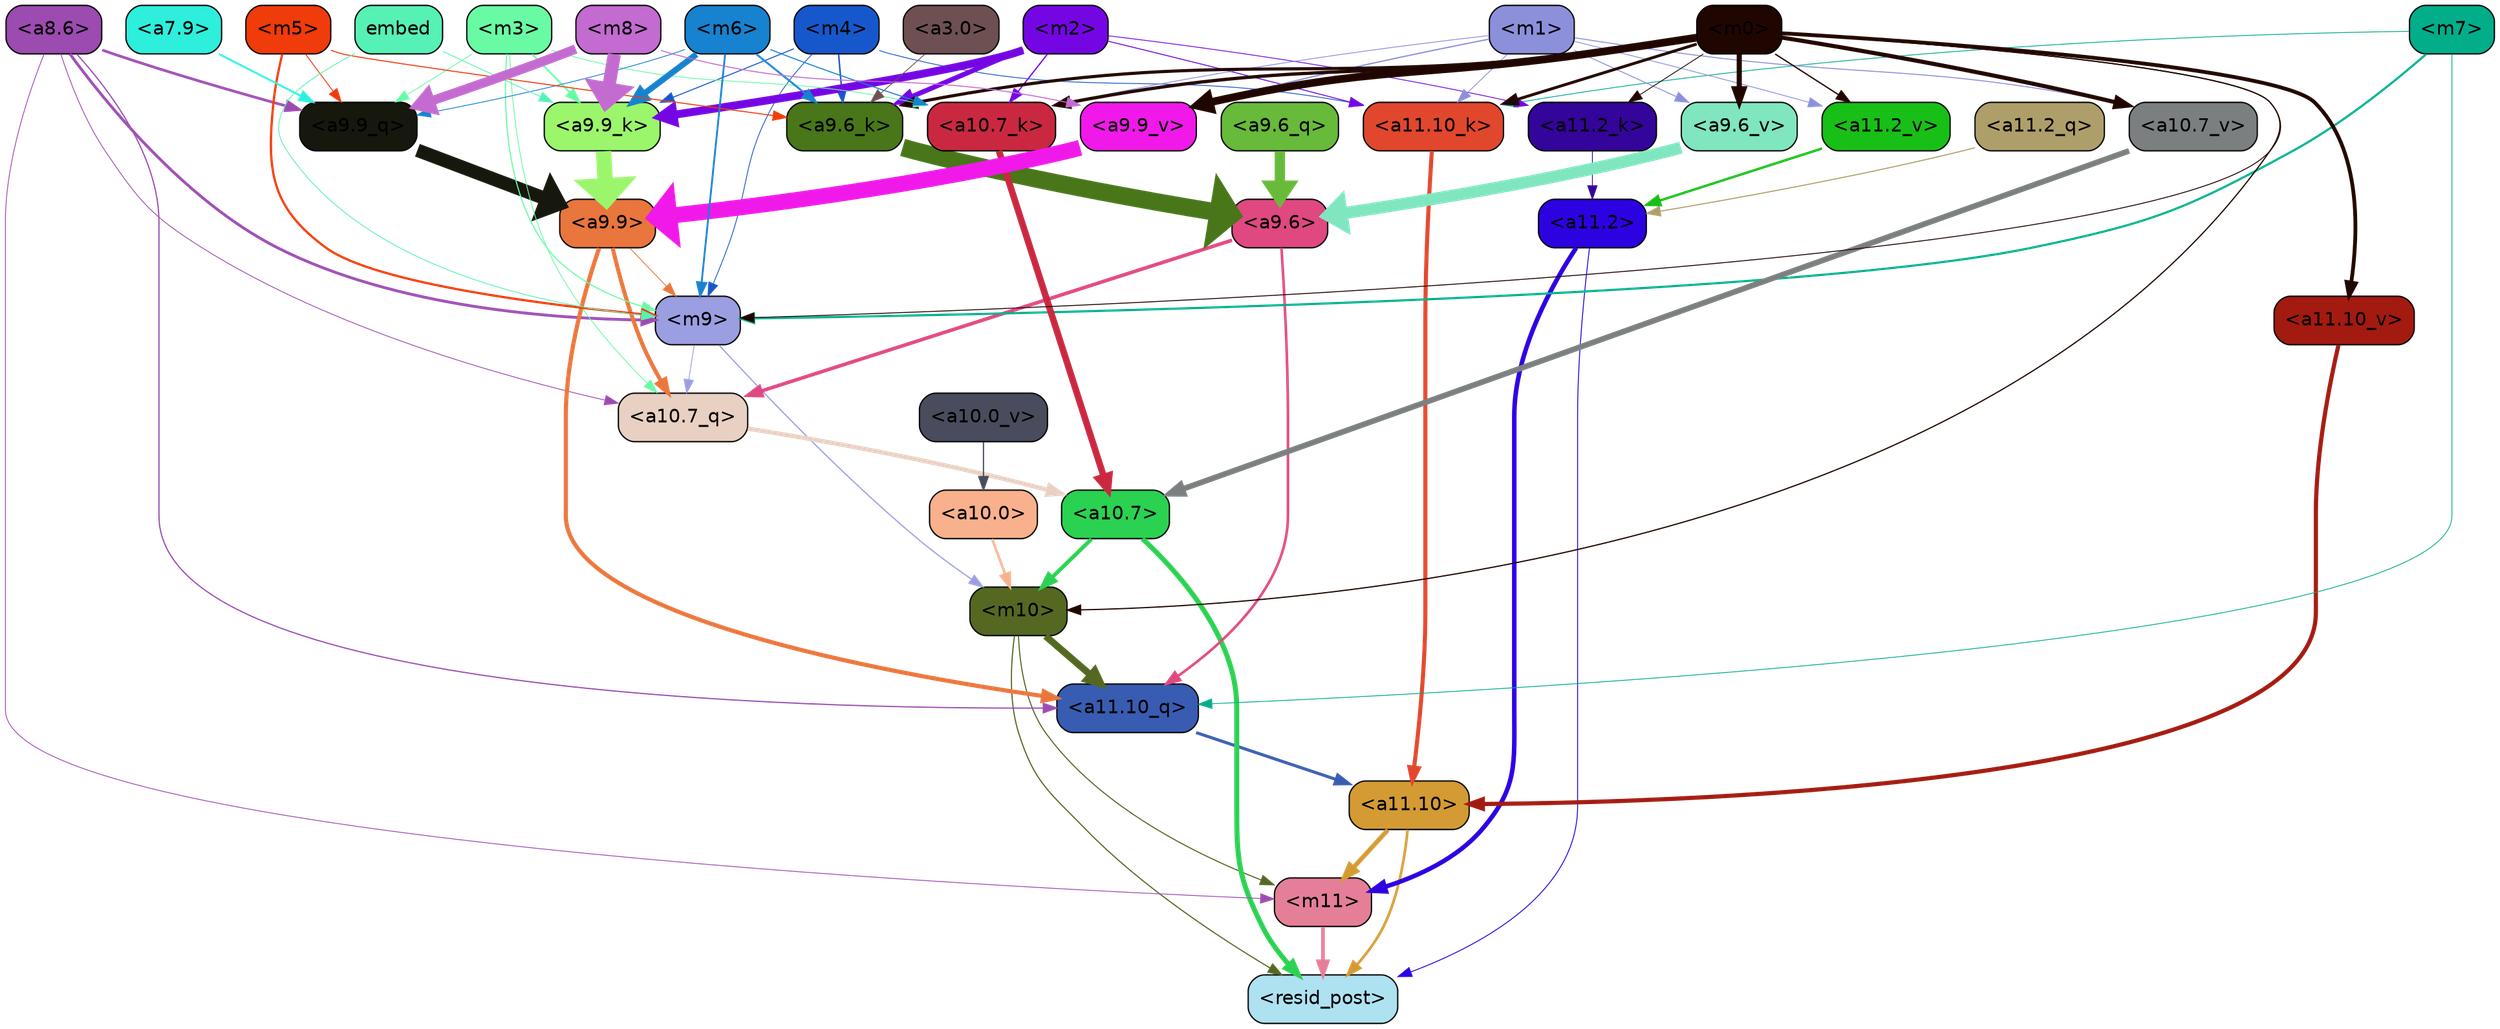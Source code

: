 strict digraph "" {
	graph [bgcolor=transparent,
		layout=dot,
		overlap=false,
		splines=true
	];
	"<m11>"	[color=black,
		fillcolor="#e57f98",
		fontname=Helvetica,
		shape=box,
		style="filled, rounded"];
	"<resid_post>"	[color=black,
		fillcolor="#aee2f1",
		fontname=Helvetica,
		shape=box,
		style="filled, rounded"];
	"<m11>" -> "<resid_post>"	[color="#e57f98",
		penwidth=2.702841281890869];
	"<a11.10>"	[color=black,
		fillcolor="#d49b34",
		fontname=Helvetica,
		shape=box,
		style="filled, rounded"];
	"<a11.10>" -> "<m11>"	[color="#d49b34",
		penwidth=3.3565988540649414];
	"<a11.10>" -> "<resid_post>"	[color="#d49b34",
		penwidth=1.9347846508026123];
	"<a11.2>"	[color=black,
		fillcolor="#2d02e1",
		fontname=Helvetica,
		shape=box,
		style="filled, rounded"];
	"<a11.2>" -> "<m11>"	[color="#2d02e1",
		penwidth=3.357710838317871];
	"<a11.2>" -> "<resid_post>"	[color="#2d02e1",
		penwidth=0.6756799221038818];
	"<m10>"	[color=black,
		fillcolor="#546822",
		fontname=Helvetica,
		shape=box,
		style="filled, rounded"];
	"<m10>" -> "<m11>"	[color="#546822",
		penwidth=0.7995781898498535];
	"<m10>" -> "<resid_post>"	[color="#546822",
		penwidth=0.84842848777771];
	"<a11.10_q>"	[color=black,
		fillcolor="#385cb1",
		fontname=Helvetica,
		shape=box,
		style="filled, rounded"];
	"<m10>" -> "<a11.10_q>"	[color="#546822",
		penwidth=5.131217956542969];
	"<a10.7>"	[color=black,
		fillcolor="#2bd151",
		fontname=Helvetica,
		shape=box,
		style="filled, rounded"];
	"<a10.7>" -> "<resid_post>"	[color="#2bd151",
		penwidth=3.701959013938904];
	"<a10.7>" -> "<m10>"	[color="#2bd151",
		penwidth=2.9233598709106445];
	"<a8.6>"	[color=black,
		fillcolor="#9c4bb1",
		fontname=Helvetica,
		shape=box,
		style="filled, rounded"];
	"<a8.6>" -> "<m11>"	[color="#9c4bb1",
		penwidth=0.6];
	"<a8.6>" -> "<a11.10_q>"	[color="#9c4bb1",
		penwidth=0.8920164108276367];
	"<m9>"	[color=black,
		fillcolor="#9b9ee0",
		fontname=Helvetica,
		shape=box,
		style="filled, rounded"];
	"<a8.6>" -> "<m9>"	[color="#9c4bb1",
		penwidth=2.0895538330078125];
	"<a10.7_q>"	[color=black,
		fillcolor="#e8d0c2",
		fontname=Helvetica,
		shape=box,
		style="filled, rounded"];
	"<a8.6>" -> "<a10.7_q>"	[color="#9c4bb1",
		penwidth=0.6];
	"<a9.9_q>"	[color=black,
		fillcolor="#16170d",
		fontname=Helvetica,
		shape=box,
		style="filled, rounded"];
	"<a8.6>" -> "<a9.9_q>"	[color="#9c4bb1",
		penwidth=1.9669651985168457];
	"<a11.10_q>" -> "<a11.10>"	[color="#385cb1",
		penwidth=2.230653762817383];
	"<a11.2_q>"	[color=black,
		fillcolor="#ae9f6a",
		fontname=Helvetica,
		shape=box,
		style="filled, rounded"];
	"<a11.2_q>" -> "<a11.2>"	[color="#ae9f6a",
		penwidth=0.7805061340332031];
	"<a11.10_k>"	[color=black,
		fillcolor="#e1472d",
		fontname=Helvetica,
		shape=box,
		style="filled, rounded"];
	"<a11.10_k>" -> "<a11.10>"	[color="#e1472d",
		penwidth=3.010073661804199];
	"<a11.2_k>"	[color=black,
		fillcolor="#34059a",
		fontname=Helvetica,
		shape=box,
		style="filled, rounded"];
	"<a11.2_k>" -> "<a11.2>"	[color="#34059a",
		penwidth=0.6];
	"<a11.10_v>"	[color=black,
		fillcolor="#a31a10",
		fontname=Helvetica,
		shape=box,
		style="filled, rounded"];
	"<a11.10_v>" -> "<a11.10>"	[color="#a31a10",
		penwidth=3.0961761474609375];
	"<a11.2_v>"	[color=black,
		fillcolor="#18bf16",
		fontname=Helvetica,
		shape=box,
		style="filled, rounded"];
	"<a11.2_v>" -> "<a11.2>"	[color="#18bf16",
		penwidth=1.7951231002807617];
	"<a9.9>"	[color=black,
		fillcolor="#e9763c",
		fontname=Helvetica,
		shape=box,
		style="filled, rounded"];
	"<a9.9>" -> "<a11.10_q>"	[color="#e9763c",
		penwidth=3.086172103881836];
	"<a9.9>" -> "<m9>"	[color="#e9763c",
		penwidth=0.6];
	"<a9.9>" -> "<a10.7_q>"	[color="#e9763c",
		penwidth=2.9829912185668945];
	"<a9.6>"	[color=black,
		fillcolor="#df4881",
		fontname=Helvetica,
		shape=box,
		style="filled, rounded"];
	"<a9.6>" -> "<a11.10_q>"	[color="#df4881",
		penwidth=1.9188203811645508];
	"<a9.6>" -> "<a10.7_q>"	[color="#df4881",
		penwidth=2.6223926544189453];
	"<m7>"	[color=black,
		fillcolor="#02ad8a",
		fontname=Helvetica,
		shape=box,
		style="filled, rounded"];
	"<m7>" -> "<a11.10_q>"	[color="#02ad8a",
		penwidth=0.6];
	"<m7>" -> "<a11.10_k>"	[color="#02ad8a",
		penwidth=0.6];
	"<m7>" -> "<m9>"	[color="#02ad8a",
		penwidth=1.602376937866211];
	"<m4>"	[color=black,
		fillcolor="#1658cc",
		fontname=Helvetica,
		shape=box,
		style="filled, rounded"];
	"<m4>" -> "<a11.10_k>"	[color="#1658cc",
		penwidth=0.6];
	"<m4>" -> "<m9>"	[color="#1658cc",
		penwidth=0.6];
	"<a9.9_k>"	[color=black,
		fillcolor="#9bf66c",
		fontname=Helvetica,
		shape=box,
		style="filled, rounded"];
	"<m4>" -> "<a9.9_k>"	[color="#1658cc",
		penwidth=0.7440586090087891];
	"<a9.6_k>"	[color=black,
		fillcolor="#487619",
		fontname=Helvetica,
		shape=box,
		style="filled, rounded"];
	"<m4>" -> "<a9.6_k>"	[color="#1658cc",
		penwidth=1.1381549835205078];
	"<m2>"	[color=black,
		fillcolor="#7506e4",
		fontname=Helvetica,
		shape=box,
		style="filled, rounded"];
	"<m2>" -> "<a11.10_k>"	[color="#7506e4",
		penwidth=0.7053709030151367];
	"<m2>" -> "<a11.2_k>"	[color="#7506e4",
		penwidth=0.6];
	"<a10.7_k>"	[color=black,
		fillcolor="#ca2841",
		fontname=Helvetica,
		shape=box,
		style="filled, rounded"];
	"<m2>" -> "<a10.7_k>"	[color="#7506e4",
		penwidth=0.9458351135253906];
	"<m2>" -> "<a9.9_k>"	[color="#7506e4",
		penwidth=5.899354457855225];
	"<m2>" -> "<a9.6_k>"	[color="#7506e4",
		penwidth=3.641721725463867];
	"<m1>"	[color=black,
		fillcolor="#8c90db",
		fontname=Helvetica,
		shape=box,
		style="filled, rounded"];
	"<m1>" -> "<a11.10_k>"	[color="#8c90db",
		penwidth=0.6];
	"<m1>" -> "<a11.2_v>"	[color="#8c90db",
		penwidth=0.6];
	"<m1>" -> "<a10.7_k>"	[color="#8c90db",
		penwidth=0.6];
	"<a10.7_v>"	[color=black,
		fillcolor="#7c7f7f",
		fontname=Helvetica,
		shape=box,
		style="filled, rounded"];
	"<m1>" -> "<a10.7_v>"	[color="#8c90db",
		penwidth=0.7276821136474609];
	"<a9.9_v>"	[color=black,
		fillcolor="#f019e9",
		fontname=Helvetica,
		shape=box,
		style="filled, rounded"];
	"<m1>" -> "<a9.9_v>"	[color="#8c90db",
		penwidth=0.9372577667236328];
	"<a9.6_v>"	[color=black,
		fillcolor="#80e6bf",
		fontname=Helvetica,
		shape=box,
		style="filled, rounded"];
	"<m1>" -> "<a9.6_v>"	[color="#8c90db",
		penwidth=0.6895580291748047];
	"<m0>"	[color=black,
		fillcolor="#200600",
		fontname=Helvetica,
		shape=box,
		style="filled, rounded"];
	"<m0>" -> "<m10>"	[color="#200600",
		penwidth=0.9029474258422852];
	"<m0>" -> "<a11.10_k>"	[color="#200600",
		penwidth=2.144052505493164];
	"<m0>" -> "<a11.2_k>"	[color="#200600",
		penwidth=0.6134786605834961];
	"<m0>" -> "<a11.10_v>"	[color="#200600",
		penwidth=2.813839912414551];
	"<m0>" -> "<a11.2_v>"	[color="#200600",
		penwidth=0.9900531768798828];
	"<m0>" -> "<m9>"	[color="#200600",
		penwidth=0.6837482452392578];
	"<m0>" -> "<a10.7_k>"	[color="#200600",
		penwidth=2.4311294555664062];
	"<m0>" -> "<a10.7_v>"	[color="#200600",
		penwidth=3.061185836791992];
	"<m0>" -> "<a9.6_k>"	[color="#200600",
		penwidth=2.3033218383789062];
	"<m0>" -> "<a9.9_v>"	[color="#200600",
		penwidth=5.749459266662598];
	"<m0>" -> "<a9.6_v>"	[color="#200600",
		penwidth=3.8124656677246094];
	"<a10.0>"	[color=black,
		fillcolor="#f8b18c",
		fontname=Helvetica,
		shape=box,
		style="filled, rounded"];
	"<a10.0>" -> "<m10>"	[color="#f8b18c",
		penwidth=1.7953290939331055];
	"<m9>" -> "<m10>"	[color="#9b9ee0",
		penwidth=0.8976783752441406];
	"<m9>" -> "<a10.7_q>"	[color="#9b9ee0",
		penwidth=0.6];
	"<a10.7_q>" -> "<a10.7>"	[color="#e8d0c2",
		penwidth=3.1667375564575195];
	"<a10.7_k>" -> "<a10.7>"	[color="#ca2841",
		penwidth=4.86921501159668];
	"<a10.7_v>" -> "<a10.7>"	[color="#7c7f7f",
		penwidth=4.189113616943359];
	"<a10.0_v>"	[color=black,
		fillcolor="#494c5d",
		fontname=Helvetica,
		shape=box,
		style="filled, rounded"];
	"<a10.0_v>" -> "<a10.0>"	[color="#494c5d",
		penwidth=0.9297943115234375];
	"<m3>"	[color=black,
		fillcolor="#69fba4",
		fontname=Helvetica,
		shape=box,
		style="filled, rounded"];
	"<m3>" -> "<m9>"	[color="#69fba4",
		penwidth=0.8340511322021484];
	"<m3>" -> "<a10.7_q>"	[color="#69fba4",
		penwidth=0.6];
	"<m3>" -> "<a10.7_k>"	[color="#69fba4",
		penwidth=0.6];
	"<m3>" -> "<a9.9_q>"	[color="#69fba4",
		penwidth=0.6];
	"<m3>" -> "<a9.9_k>"	[color="#69fba4",
		penwidth=1.3686113357543945];
	"<m6>"	[color=black,
		fillcolor="#1782cf",
		fontname=Helvetica,
		shape=box,
		style="filled, rounded"];
	"<m6>" -> "<m9>"	[color="#1782cf",
		penwidth=1.3627052307128906];
	"<m6>" -> "<a10.7_k>"	[color="#1782cf",
		penwidth=0.7860317230224609];
	"<m6>" -> "<a9.9_q>"	[color="#1782cf",
		penwidth=0.6];
	"<m6>" -> "<a9.9_k>"	[color="#1782cf",
		penwidth=4.531258583068848];
	"<m6>" -> "<a9.6_k>"	[color="#1782cf",
		penwidth=1.4181280136108398];
	"<m5>"	[color=black,
		fillcolor="#f03b0a",
		fontname=Helvetica,
		shape=box,
		style="filled, rounded"];
	"<m5>" -> "<m9>"	[color="#f03b0a",
		penwidth=1.681243896484375];
	"<m5>" -> "<a9.9_q>"	[color="#f03b0a",
		penwidth=0.6613569259643555];
	"<m5>" -> "<a9.6_k>"	[color="#f03b0a",
		penwidth=0.758631706237793];
	embed	[color=black,
		fillcolor="#56f1b5",
		fontname=Helvetica,
		shape=box,
		style="filled, rounded"];
	embed -> "<m9>"	[color="#56f1b5",
		penwidth=0.6];
	embed -> "<a9.9_k>"	[color="#56f1b5",
		penwidth=0.6];
	"<a9.9_q>" -> "<a9.9>"	[color="#16170d",
		penwidth=9.939762115478516];
	"<a9.6_q>"	[color=black,
		fillcolor="#68ba3a",
		fontname=Helvetica,
		shape=box,
		style="filled, rounded"];
	"<a9.6_q>" -> "<a9.6>"	[color="#68ba3a",
		penwidth=7.661715507507324];
	"<a9.9_k>" -> "<a9.9>"	[color="#9bf66c",
		penwidth=11.399191856384277];
	"<a9.6_k>" -> "<a9.6>"	[color="#487619",
		penwidth=13.081165313720703];
	"<a9.9_v>" -> "<a9.9>"	[color="#f019e9",
		penwidth=11.790493965148926];
	"<a9.6_v>" -> "<a9.6>"	[color="#80e6bf",
		penwidth=8.907938003540039];
	"<m8>"	[color=black,
		fillcolor="#c36bd0",
		fontname=Helvetica,
		shape=box,
		style="filled, rounded"];
	"<m8>" -> "<a9.9_q>"	[color="#c36bd0",
		penwidth=6.900845050811768];
	"<m8>" -> "<a9.9_k>"	[color="#c36bd0",
		penwidth=9.720273971557617];
	"<m8>" -> "<a9.9_v>"	[color="#c36bd0",
		penwidth=0.7325820922851562];
	"<a7.9>"	[color=black,
		fillcolor="#2defdc",
		fontname=Helvetica,
		shape=box,
		style="filled, rounded"];
	"<a7.9>" -> "<a9.9_q>"	[color="#2defdc",
		penwidth=1.4397644996643066];
	"<a3.0>"	[color=black,
		fillcolor="#6e5052",
		fontname=Helvetica,
		shape=box,
		style="filled, rounded"];
	"<a3.0>" -> "<a9.6_k>"	[color="#6e5052",
		penwidth=0.6];
}
